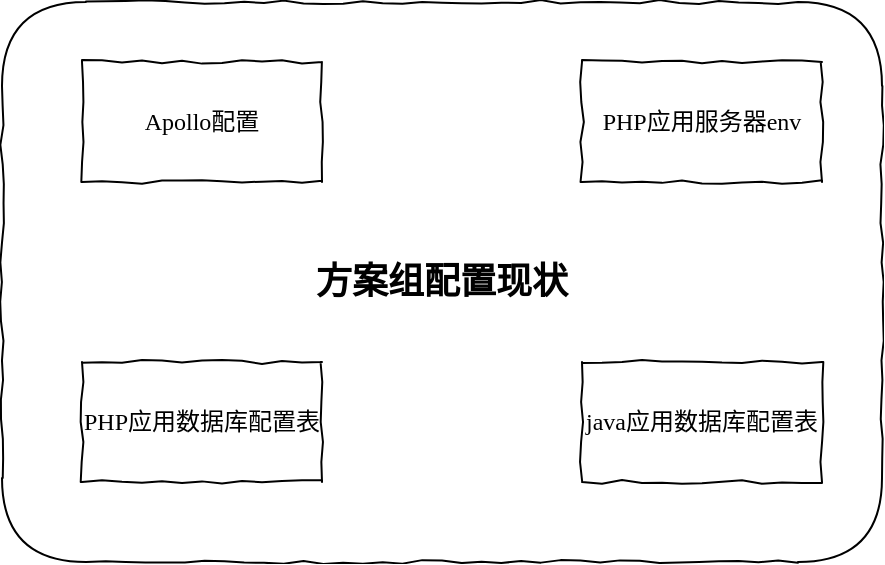 <mxfile>
    <diagram id="d4J3_S-236u8qbCypoqW" name="Page-1">
        <mxGraphModel dx="1071" dy="787" grid="1" gridSize="10" guides="1" tooltips="1" connect="1" arrows="1" fold="1" page="1" pageScale="1" pageWidth="850" pageHeight="1100" math="0" shadow="0">
            <root>
                <mxCell id="0"/>
                <mxCell id="1" parent="0"/>
                <mxCell id="9" style="edgeStyle=none;html=1;entryX=0.5;entryY=0;entryDx=0;entryDy=0;" edge="1" parent="1" target="8">
                    <mxGeometry relative="1" as="geometry">
                        <mxPoint x="205" y="210" as="sourcePoint"/>
                    </mxGeometry>
                </mxCell>
                <mxCell id="12" value="&lt;h2&gt;&lt;font face=&quot;Comic Sans MS&quot;&gt;方案组配置现状&lt;/font&gt;&lt;/h2&gt;" style="rounded=1;whiteSpace=wrap;html=1;comic=3;" vertex="1" parent="1">
                    <mxGeometry x="100" y="130" width="440" height="280" as="geometry"/>
                </mxCell>
                <mxCell id="13" value="&lt;font face=&quot;Comic Sans MS&quot;&gt;Apollo配置&lt;/font&gt;" style="rounded=0;whiteSpace=wrap;html=1;comic=1;" vertex="1" parent="1">
                    <mxGeometry x="140" y="160" width="120" height="60" as="geometry"/>
                </mxCell>
                <mxCell id="14" value="&lt;font face=&quot;Comic Sans MS&quot;&gt;java应用数据库配置表&lt;/font&gt;" style="rounded=0;whiteSpace=wrap;html=1;comic=1;" vertex="1" parent="1">
                    <mxGeometry x="390" y="310" width="120" height="60" as="geometry"/>
                </mxCell>
                <mxCell id="15" value="&lt;font face=&quot;Comic Sans MS&quot;&gt;PHP应用数据库配置表&lt;/font&gt;" style="rounded=0;whiteSpace=wrap;html=1;comic=1;" vertex="1" parent="1">
                    <mxGeometry x="140" y="310" width="120" height="60" as="geometry"/>
                </mxCell>
                <mxCell id="16" value="&lt;font face=&quot;Comic Sans MS&quot;&gt;PHP应用服务器env&lt;/font&gt;" style="rounded=0;whiteSpace=wrap;html=1;comic=1;" vertex="1" parent="1">
                    <mxGeometry x="390" y="160" width="120" height="60" as="geometry"/>
                </mxCell>
            </root>
        </mxGraphModel>
    </diagram>
</mxfile>